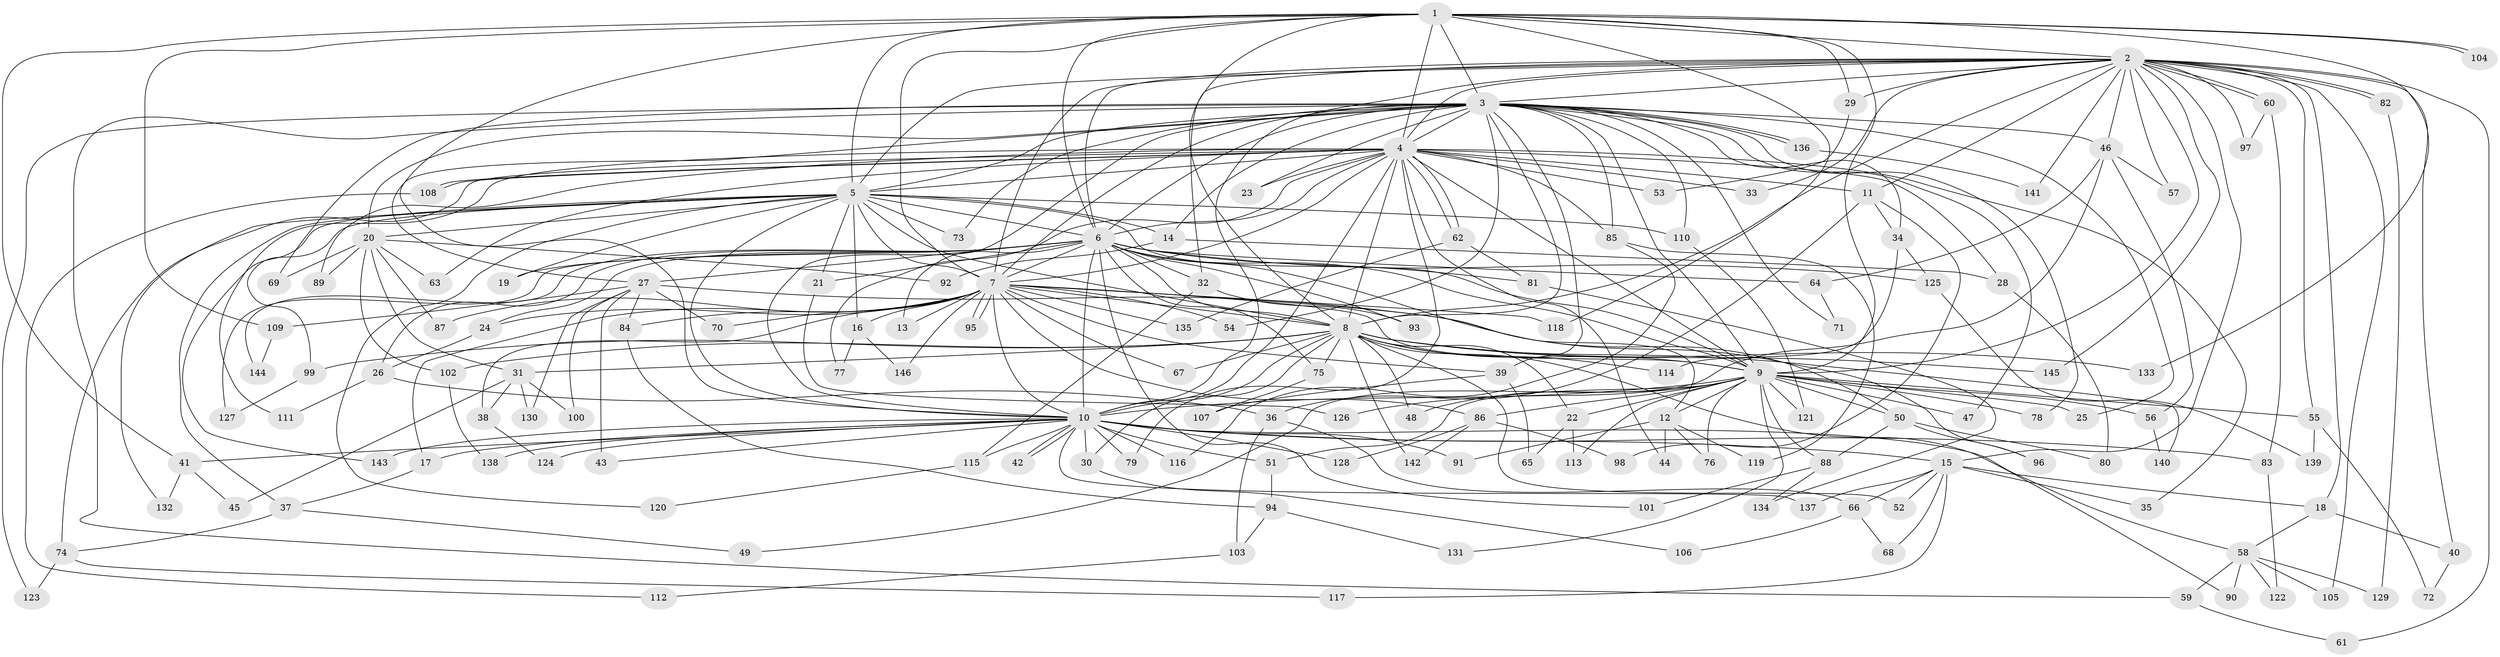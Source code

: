 // coarse degree distribution, {8: 0.034482758620689655, 44: 0.017241379310344827, 29: 0.017241379310344827, 17: 0.017241379310344827, 2: 0.3793103448275862, 6: 0.05172413793103448, 3: 0.1896551724137931, 1: 0.15517241379310345, 5: 0.06896551724137931, 4: 0.06896551724137931}
// Generated by graph-tools (version 1.1) at 2025/17/03/04/25 18:17:40]
// undirected, 146 vertices, 317 edges
graph export_dot {
graph [start="1"]
  node [color=gray90,style=filled];
  1;
  2;
  3;
  4;
  5;
  6;
  7;
  8;
  9;
  10;
  11;
  12;
  13;
  14;
  15;
  16;
  17;
  18;
  19;
  20;
  21;
  22;
  23;
  24;
  25;
  26;
  27;
  28;
  29;
  30;
  31;
  32;
  33;
  34;
  35;
  36;
  37;
  38;
  39;
  40;
  41;
  42;
  43;
  44;
  45;
  46;
  47;
  48;
  49;
  50;
  51;
  52;
  53;
  54;
  55;
  56;
  57;
  58;
  59;
  60;
  61;
  62;
  63;
  64;
  65;
  66;
  67;
  68;
  69;
  70;
  71;
  72;
  73;
  74;
  75;
  76;
  77;
  78;
  79;
  80;
  81;
  82;
  83;
  84;
  85;
  86;
  87;
  88;
  89;
  90;
  91;
  92;
  93;
  94;
  95;
  96;
  97;
  98;
  99;
  100;
  101;
  102;
  103;
  104;
  105;
  106;
  107;
  108;
  109;
  110;
  111;
  112;
  113;
  114;
  115;
  116;
  117;
  118;
  119;
  120;
  121;
  122;
  123;
  124;
  125;
  126;
  127;
  128;
  129;
  130;
  131;
  132;
  133;
  134;
  135;
  136;
  137;
  138;
  139;
  140;
  141;
  142;
  143;
  144;
  145;
  146;
  1 -- 2;
  1 -- 3;
  1 -- 4;
  1 -- 5;
  1 -- 6;
  1 -- 7;
  1 -- 8;
  1 -- 9;
  1 -- 10;
  1 -- 29;
  1 -- 41;
  1 -- 104;
  1 -- 104;
  1 -- 109;
  1 -- 118;
  1 -- 133;
  2 -- 3;
  2 -- 4;
  2 -- 5;
  2 -- 6;
  2 -- 7;
  2 -- 8;
  2 -- 9;
  2 -- 10;
  2 -- 11;
  2 -- 15;
  2 -- 18;
  2 -- 29;
  2 -- 32;
  2 -- 33;
  2 -- 40;
  2 -- 46;
  2 -- 55;
  2 -- 57;
  2 -- 60;
  2 -- 60;
  2 -- 61;
  2 -- 82;
  2 -- 82;
  2 -- 97;
  2 -- 105;
  2 -- 141;
  2 -- 145;
  3 -- 4;
  3 -- 5;
  3 -- 6;
  3 -- 7;
  3 -- 8;
  3 -- 9;
  3 -- 10;
  3 -- 14;
  3 -- 20;
  3 -- 23;
  3 -- 25;
  3 -- 27;
  3 -- 34;
  3 -- 39;
  3 -- 46;
  3 -- 47;
  3 -- 54;
  3 -- 59;
  3 -- 69;
  3 -- 71;
  3 -- 73;
  3 -- 78;
  3 -- 85;
  3 -- 110;
  3 -- 123;
  3 -- 136;
  3 -- 136;
  4 -- 5;
  4 -- 6;
  4 -- 7;
  4 -- 8;
  4 -- 9;
  4 -- 10;
  4 -- 11;
  4 -- 23;
  4 -- 28;
  4 -- 33;
  4 -- 35;
  4 -- 44;
  4 -- 53;
  4 -- 62;
  4 -- 62;
  4 -- 63;
  4 -- 74;
  4 -- 77;
  4 -- 79;
  4 -- 85;
  4 -- 89;
  4 -- 108;
  4 -- 108;
  4 -- 111;
  5 -- 6;
  5 -- 7;
  5 -- 8;
  5 -- 9;
  5 -- 10;
  5 -- 14;
  5 -- 16;
  5 -- 19;
  5 -- 20;
  5 -- 21;
  5 -- 37;
  5 -- 73;
  5 -- 99;
  5 -- 110;
  5 -- 120;
  5 -- 132;
  5 -- 143;
  6 -- 7;
  6 -- 8;
  6 -- 9;
  6 -- 10;
  6 -- 12;
  6 -- 13;
  6 -- 19;
  6 -- 21;
  6 -- 24;
  6 -- 26;
  6 -- 27;
  6 -- 32;
  6 -- 64;
  6 -- 75;
  6 -- 81;
  6 -- 93;
  6 -- 101;
  6 -- 125;
  6 -- 127;
  6 -- 144;
  7 -- 8;
  7 -- 9;
  7 -- 10;
  7 -- 13;
  7 -- 16;
  7 -- 17;
  7 -- 24;
  7 -- 38;
  7 -- 39;
  7 -- 50;
  7 -- 54;
  7 -- 67;
  7 -- 70;
  7 -- 84;
  7 -- 86;
  7 -- 87;
  7 -- 95;
  7 -- 95;
  7 -- 118;
  7 -- 135;
  7 -- 146;
  8 -- 9;
  8 -- 10;
  8 -- 22;
  8 -- 30;
  8 -- 31;
  8 -- 48;
  8 -- 52;
  8 -- 67;
  8 -- 75;
  8 -- 90;
  8 -- 99;
  8 -- 102;
  8 -- 114;
  8 -- 133;
  8 -- 140;
  8 -- 142;
  8 -- 145;
  9 -- 10;
  9 -- 12;
  9 -- 22;
  9 -- 25;
  9 -- 47;
  9 -- 48;
  9 -- 50;
  9 -- 51;
  9 -- 55;
  9 -- 56;
  9 -- 76;
  9 -- 78;
  9 -- 86;
  9 -- 88;
  9 -- 113;
  9 -- 121;
  9 -- 126;
  9 -- 131;
  10 -- 15;
  10 -- 17;
  10 -- 30;
  10 -- 41;
  10 -- 42;
  10 -- 42;
  10 -- 43;
  10 -- 51;
  10 -- 58;
  10 -- 79;
  10 -- 83;
  10 -- 91;
  10 -- 115;
  10 -- 116;
  10 -- 124;
  10 -- 128;
  10 -- 137;
  10 -- 138;
  10 -- 143;
  11 -- 34;
  11 -- 36;
  11 -- 98;
  12 -- 44;
  12 -- 76;
  12 -- 91;
  12 -- 119;
  14 -- 28;
  14 -- 92;
  15 -- 18;
  15 -- 35;
  15 -- 52;
  15 -- 66;
  15 -- 68;
  15 -- 117;
  15 -- 137;
  16 -- 77;
  16 -- 146;
  17 -- 37;
  18 -- 40;
  18 -- 58;
  20 -- 31;
  20 -- 63;
  20 -- 69;
  20 -- 87;
  20 -- 89;
  20 -- 92;
  20 -- 102;
  21 -- 126;
  22 -- 65;
  22 -- 113;
  24 -- 26;
  26 -- 36;
  26 -- 111;
  27 -- 43;
  27 -- 70;
  27 -- 84;
  27 -- 96;
  27 -- 100;
  27 -- 109;
  27 -- 130;
  28 -- 80;
  29 -- 53;
  30 -- 106;
  31 -- 38;
  31 -- 45;
  31 -- 100;
  31 -- 130;
  32 -- 93;
  32 -- 115;
  34 -- 114;
  34 -- 125;
  36 -- 66;
  36 -- 103;
  37 -- 49;
  37 -- 74;
  38 -- 124;
  39 -- 65;
  39 -- 107;
  40 -- 72;
  41 -- 45;
  41 -- 132;
  46 -- 49;
  46 -- 56;
  46 -- 57;
  46 -- 64;
  50 -- 80;
  50 -- 88;
  50 -- 96;
  51 -- 94;
  55 -- 72;
  55 -- 139;
  56 -- 140;
  58 -- 59;
  58 -- 90;
  58 -- 105;
  58 -- 122;
  58 -- 129;
  59 -- 61;
  60 -- 83;
  60 -- 97;
  62 -- 81;
  62 -- 135;
  64 -- 71;
  66 -- 68;
  66 -- 106;
  74 -- 117;
  74 -- 123;
  75 -- 107;
  81 -- 134;
  82 -- 129;
  83 -- 122;
  84 -- 94;
  85 -- 116;
  85 -- 119;
  86 -- 98;
  86 -- 128;
  86 -- 142;
  88 -- 101;
  88 -- 134;
  94 -- 103;
  94 -- 131;
  99 -- 127;
  102 -- 138;
  103 -- 112;
  108 -- 112;
  109 -- 144;
  110 -- 121;
  115 -- 120;
  125 -- 139;
  136 -- 141;
}
